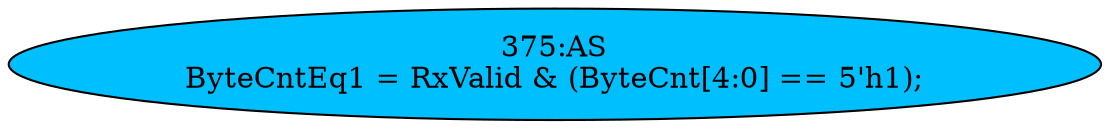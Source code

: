 strict digraph "" {
	node [label="\N"];
	"375:AS"	 [ast="<pyverilog.vparser.ast.Assign object at 0x7f2ba5b02e10>",
		def_var="['ByteCntEq1']",
		fillcolor=deepskyblue,
		label="375:AS
ByteCntEq1 = RxValid & (ByteCnt[4:0] == 5'h1);",
		statements="[]",
		style=filled,
		typ=Assign,
		use_var="['RxValid', 'ByteCnt']"];
}
